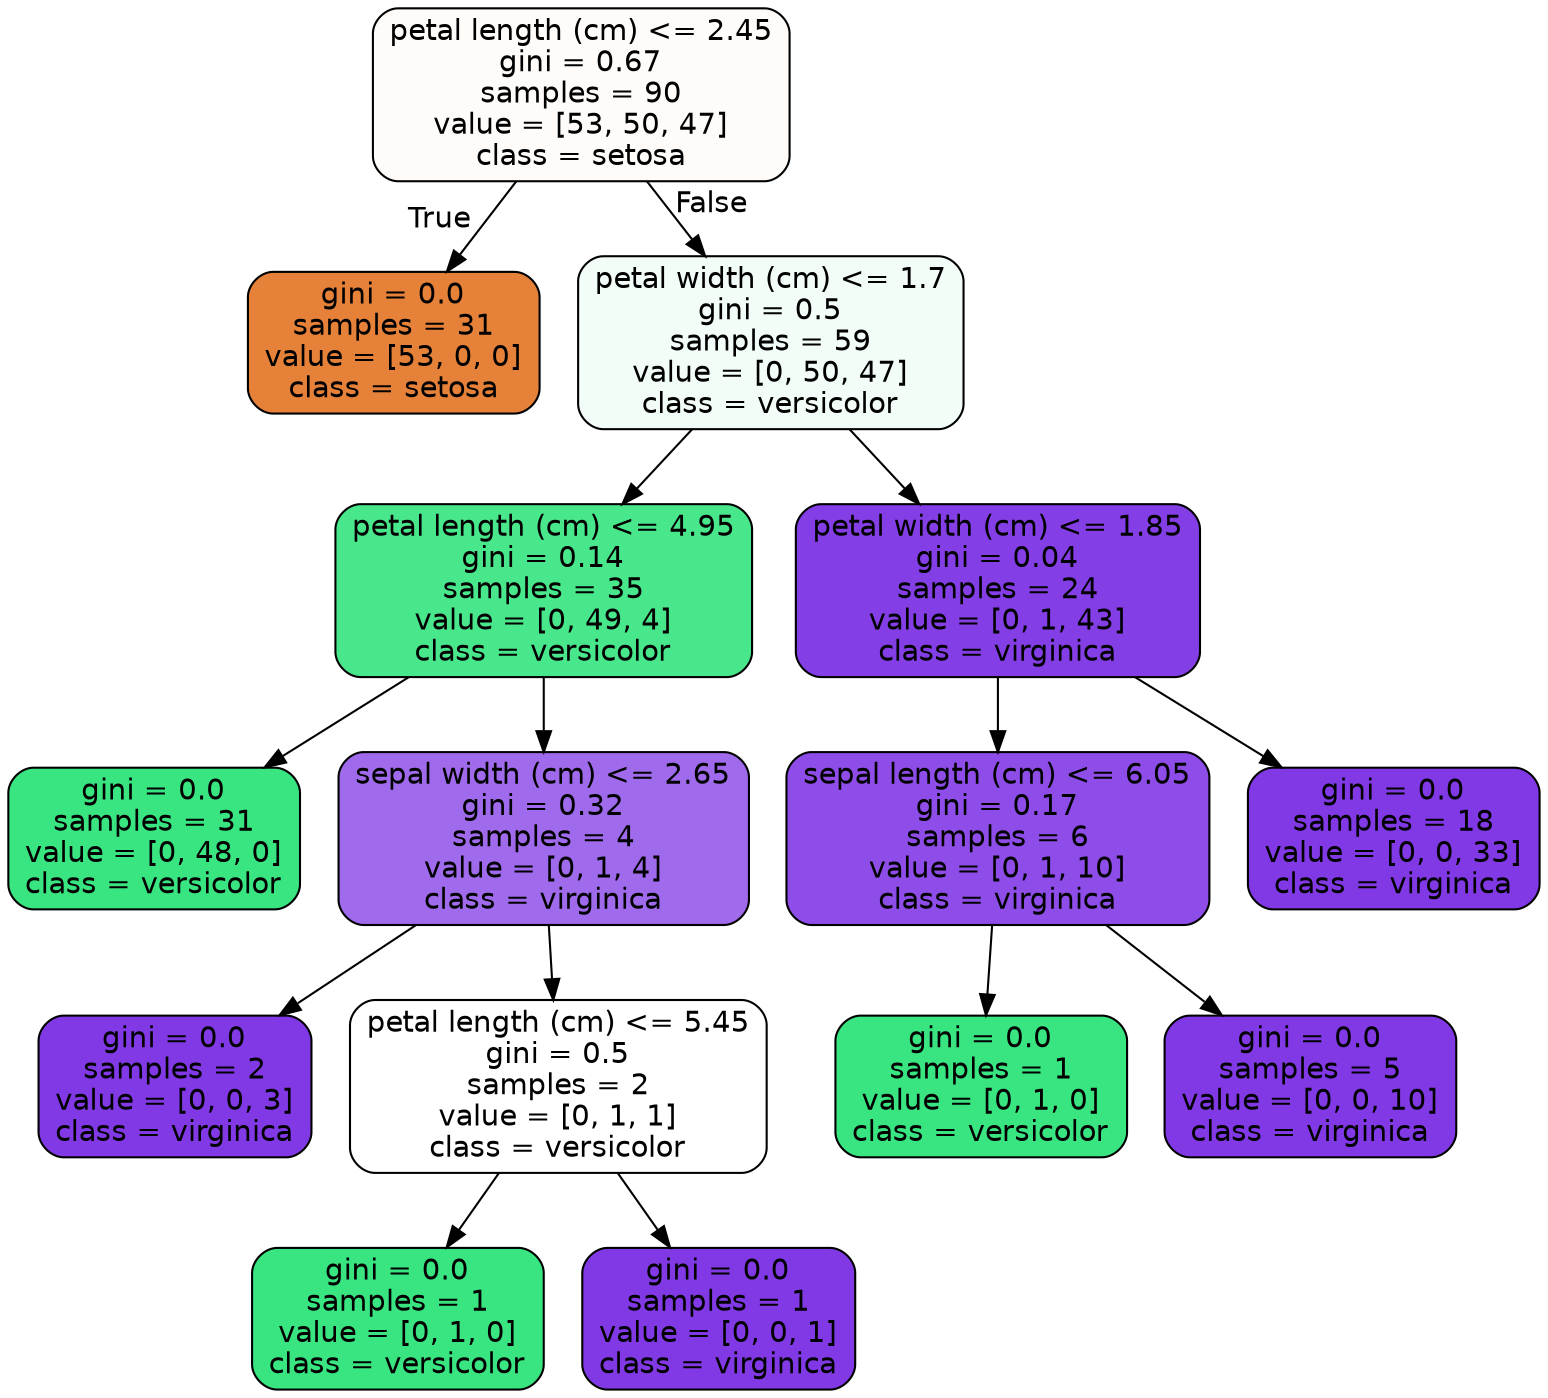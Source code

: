 digraph Tree {
node [shape=box, style="filled, rounded", color="black", fontname=helvetica] ;
edge [fontname=helvetica] ;
0 [label="petal length (cm) <= 2.45\ngini = 0.67\nsamples = 90\nvalue = [53, 50, 47]\nclass = setosa", fillcolor="#fefbf9"] ;
1 [label="gini = 0.0\nsamples = 31\nvalue = [53, 0, 0]\nclass = setosa", fillcolor="#e58139"] ;
0 -> 1 [labeldistance=2.5, labelangle=45, headlabel="True"] ;
2 [label="petal width (cm) <= 1.7\ngini = 0.5\nsamples = 59\nvalue = [0, 50, 47]\nclass = versicolor", fillcolor="#f3fdf7"] ;
0 -> 2 [labeldistance=2.5, labelangle=-45, headlabel="False"] ;
3 [label="petal length (cm) <= 4.95\ngini = 0.14\nsamples = 35\nvalue = [0, 49, 4]\nclass = versicolor", fillcolor="#49e78b"] ;
2 -> 3 ;
4 [label="gini = 0.0\nsamples = 31\nvalue = [0, 48, 0]\nclass = versicolor", fillcolor="#39e581"] ;
3 -> 4 ;
5 [label="sepal width (cm) <= 2.65\ngini = 0.32\nsamples = 4\nvalue = [0, 1, 4]\nclass = virginica", fillcolor="#a06aec"] ;
3 -> 5 ;
6 [label="gini = 0.0\nsamples = 2\nvalue = [0, 0, 3]\nclass = virginica", fillcolor="#8139e5"] ;
5 -> 6 ;
7 [label="petal length (cm) <= 5.45\ngini = 0.5\nsamples = 2\nvalue = [0, 1, 1]\nclass = versicolor", fillcolor="#ffffff"] ;
5 -> 7 ;
8 [label="gini = 0.0\nsamples = 1\nvalue = [0, 1, 0]\nclass = versicolor", fillcolor="#39e581"] ;
7 -> 8 ;
9 [label="gini = 0.0\nsamples = 1\nvalue = [0, 0, 1]\nclass = virginica", fillcolor="#8139e5"] ;
7 -> 9 ;
10 [label="petal width (cm) <= 1.85\ngini = 0.04\nsamples = 24\nvalue = [0, 1, 43]\nclass = virginica", fillcolor="#843ee6"] ;
2 -> 10 ;
11 [label="sepal length (cm) <= 6.05\ngini = 0.17\nsamples = 6\nvalue = [0, 1, 10]\nclass = virginica", fillcolor="#8e4de8"] ;
10 -> 11 ;
12 [label="gini = 0.0\nsamples = 1\nvalue = [0, 1, 0]\nclass = versicolor", fillcolor="#39e581"] ;
11 -> 12 ;
13 [label="gini = 0.0\nsamples = 5\nvalue = [0, 0, 10]\nclass = virginica", fillcolor="#8139e5"] ;
11 -> 13 ;
14 [label="gini = 0.0\nsamples = 18\nvalue = [0, 0, 33]\nclass = virginica", fillcolor="#8139e5"] ;
10 -> 14 ;
}